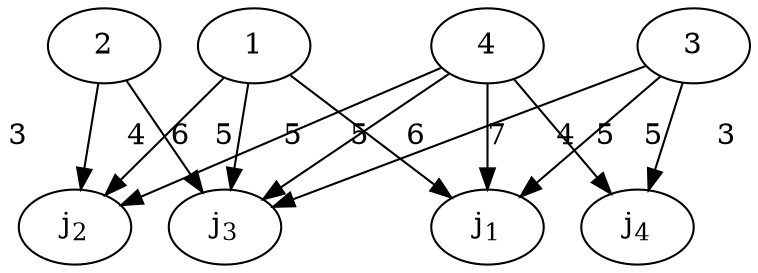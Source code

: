 digraph {
    splines=false;
    j1[label=<j<SUB>1</SUB>>];
    j2[label=<j<SUB>2</SUB>>];
    j3[label=<j<SUB>3</SUB>>];
    j4[label=<j<SUB>4</SUB>>];

    1 -> j1[label="6", weight="6"];
    1 -> j2[label="4", weight="4"];
    1 -> j3[label="5", weight="5"];
    2 -> j2[label="3", weight="3"];
    2 -> j3[label="6", weight="6"];
    3 -> j1[label="5", weight="5"];
    3 -> j3[label="4", weight="4"];
    3 -> j4[label="3", weight="3"];
    4 -> j1[label="7", weight="7"];
    4 -> j2[label="5", weight="5"];
    4 -> j3[label="5", weight="5"];
    4 -> j4[label="5", weight="5"];
}